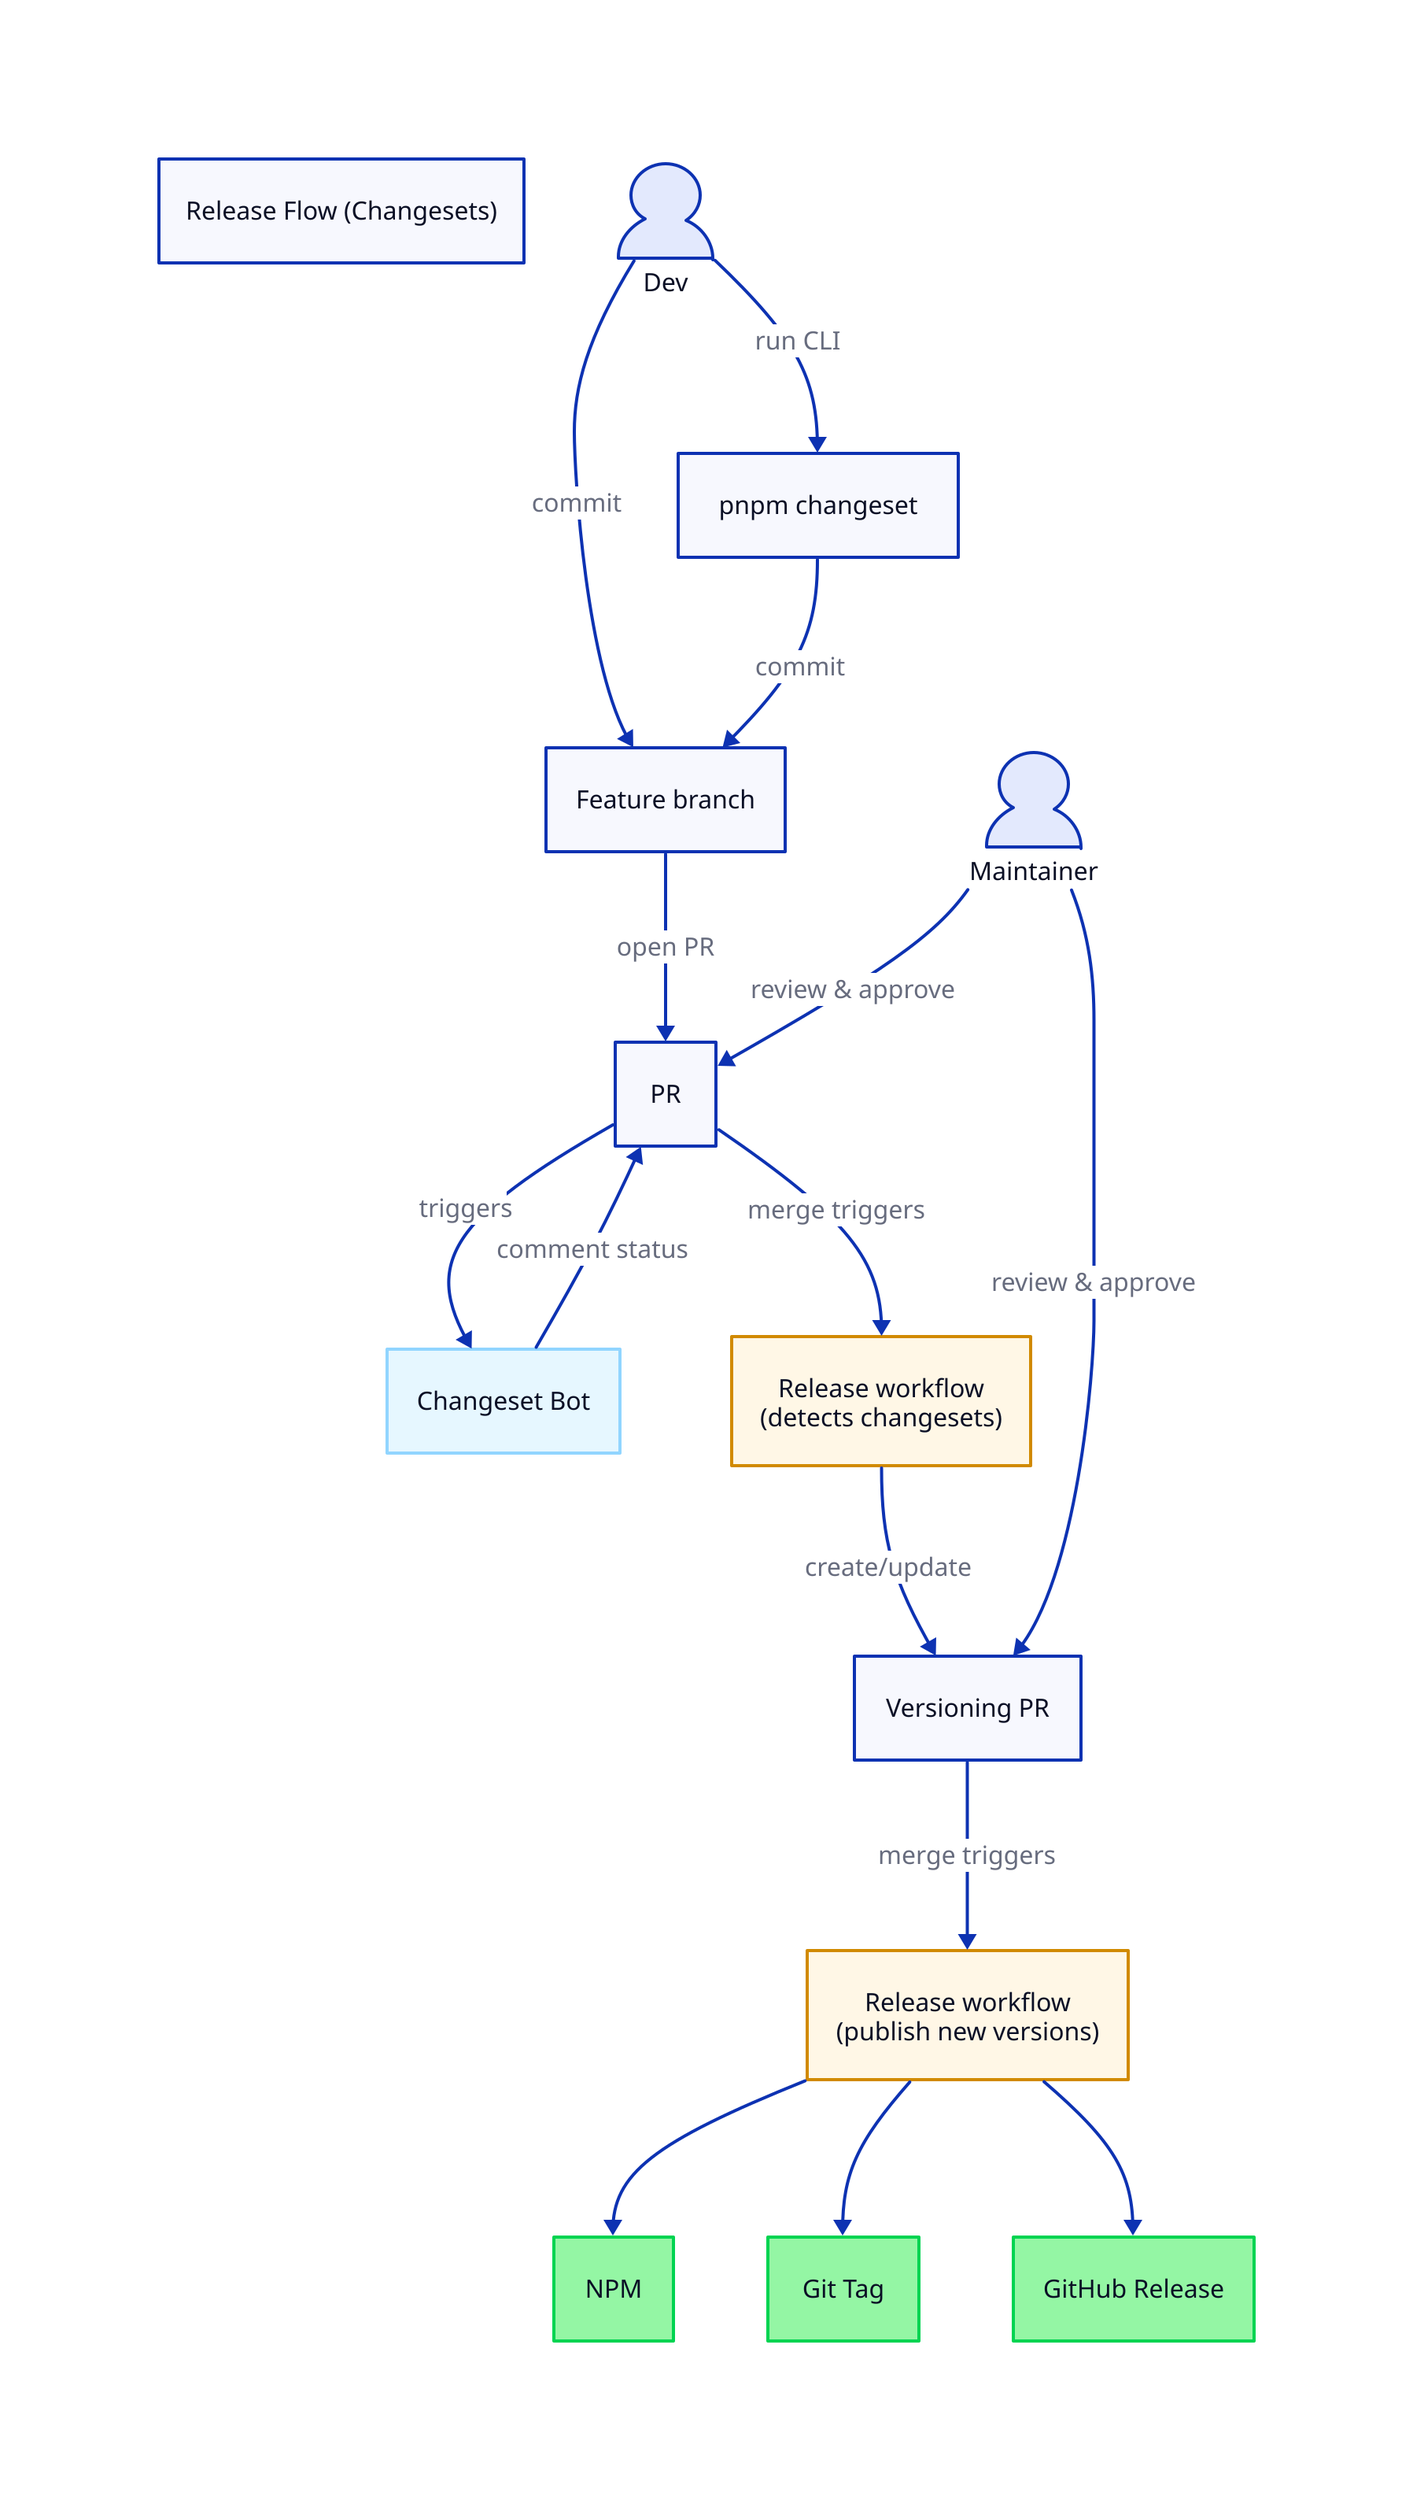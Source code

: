 title: Release Flow (Changesets)
direction: down

CLI: {
  label: "pnpm changeset"
  style: {
    font: "mono"
  }
}
Feature: "Feature branch"
PR: "PR"
ChangesetBot: "Changeset Bot"
Detect: "Release workflow\n(detects changesets)"
VersionPR: "Versioning PR"
Publish: "Release workflow\n(publish new versions)"
NPM: "NPM"
Tag: "Git Tag"
GHRel: "GitHub Release"

Dev -> Feature: commit
Dev -> CLI: run CLI
CLI -> Feature: commit
Feature -> PR: open PR
PR -> ChangesetBot: triggers
ChangesetBot -> PR: "comment status"
Maintainer -> PR: "review & approve"
PR -> Detect: merge triggers
Detect -> VersionPR: create/update
Maintainer -> VersionPR: "review & approve"
VersionPR -> Publish: merge triggers
Publish -> NPM
Publish -> Tag
Publish -> GHRel

classes: {
  person: {
    shape: person
    width: 60
    height: 60
  }
  workflow: {
    style: {
      fill: "#fff7e6"
      stroke: "#d18a00"
    }
  }
  bot: {
    style: {
      fill: "#e6f7ff"
      stroke: "#91d5ff"
    }
  }
  artifact: {
    style: {
      fill: "#94f6a4"
      stroke: "#00d451"
    }
  }
}
Dev.class: person
Maintainer.class: person
ChangesetBot.class: bot
Detect.class: workflow
Publish.class: workflow
NPM.class: artifact
Tag.class: artifact
GHRel.class: artifact
